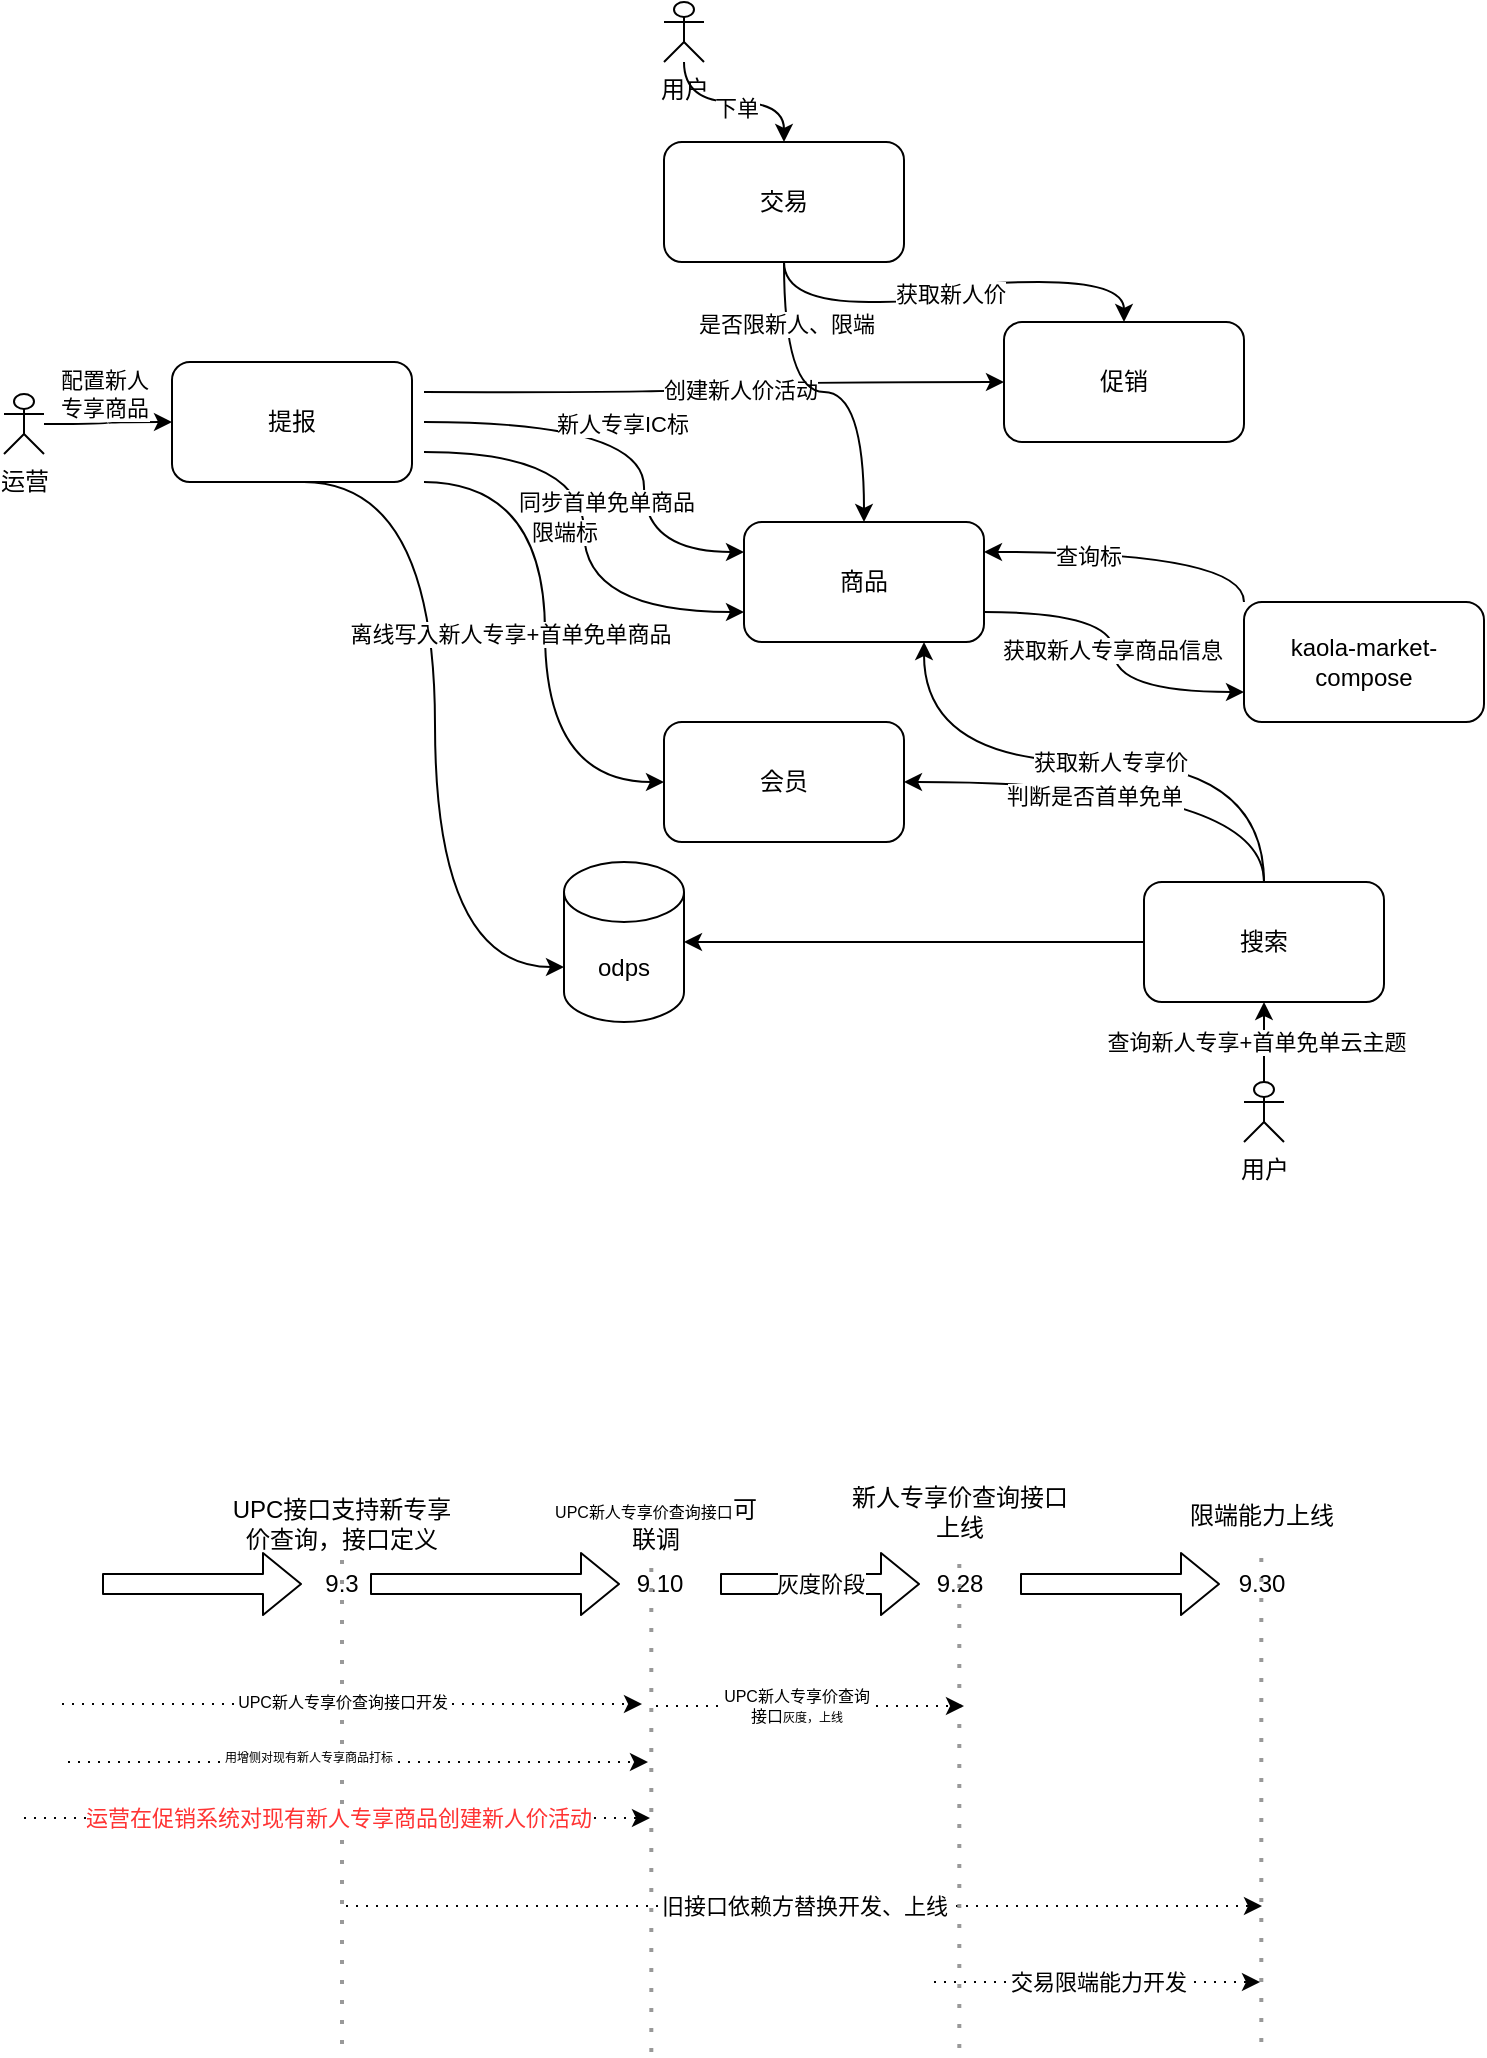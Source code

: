 <mxfile version="15.0.4" type="github">
  <diagram id="fbovoJCxLlggfaWZBKzf" name="Page-1">
    <mxGraphModel dx="1186" dy="664" grid="1" gridSize="10" guides="1" tooltips="1" connect="1" arrows="1" fold="1" page="1" pageScale="1" pageWidth="827" pageHeight="1169" math="0" shadow="0">
      <root>
        <mxCell id="0" />
        <mxCell id="1" parent="0" />
        <mxCell id="TiJZ1aAyegq1EPtF1r0u-1" style="edgeStyle=orthogonalEdgeStyle;rounded=0;orthogonalLoop=1;jettySize=auto;html=1;exitX=1;exitY=0.25;exitDx=0;exitDy=0;curved=1;" edge="1" parent="1" target="TiJZ1aAyegq1EPtF1r0u-14">
          <mxGeometry relative="1" as="geometry">
            <mxPoint x="240" y="295" as="sourcePoint" />
          </mxGeometry>
        </mxCell>
        <mxCell id="TiJZ1aAyegq1EPtF1r0u-2" value="创建新人价活动" style="edgeLabel;html=1;align=center;verticalAlign=middle;resizable=0;points=[];" vertex="1" connectable="0" parent="TiJZ1aAyegq1EPtF1r0u-1">
          <mxGeometry x="0.108" y="-4" relative="1" as="geometry">
            <mxPoint as="offset" />
          </mxGeometry>
        </mxCell>
        <mxCell id="TiJZ1aAyegq1EPtF1r0u-3" style="edgeStyle=orthogonalEdgeStyle;curved=1;rounded=0;orthogonalLoop=1;jettySize=auto;html=1;exitX=1;exitY=0.5;exitDx=0;exitDy=0;entryX=0;entryY=0.25;entryDx=0;entryDy=0;" edge="1" parent="1" target="TiJZ1aAyegq1EPtF1r0u-13">
          <mxGeometry relative="1" as="geometry">
            <mxPoint x="330" y="330" as="targetPoint" />
            <mxPoint x="240" y="310" as="sourcePoint" />
            <Array as="points">
              <mxPoint x="350" y="310" />
              <mxPoint x="350" y="375" />
            </Array>
          </mxGeometry>
        </mxCell>
        <mxCell id="TiJZ1aAyegq1EPtF1r0u-4" value="新人专享IC标" style="edgeLabel;html=1;align=center;verticalAlign=middle;resizable=0;points=[];" vertex="1" connectable="0" parent="TiJZ1aAyegq1EPtF1r0u-3">
          <mxGeometry x="-0.123" y="-1" relative="1" as="geometry">
            <mxPoint as="offset" />
          </mxGeometry>
        </mxCell>
        <mxCell id="TiJZ1aAyegq1EPtF1r0u-5" value="限端标" style="edgeStyle=orthogonalEdgeStyle;curved=1;rounded=0;orthogonalLoop=1;jettySize=auto;html=1;exitX=1;exitY=0.75;exitDx=0;exitDy=0;entryX=0;entryY=0.75;entryDx=0;entryDy=0;" edge="1" parent="1" target="TiJZ1aAyegq1EPtF1r0u-13">
          <mxGeometry y="-10" relative="1" as="geometry">
            <mxPoint x="240" y="325" as="sourcePoint" />
            <Array as="points">
              <mxPoint x="320" y="325" />
              <mxPoint x="320" y="405" />
            </Array>
            <mxPoint as="offset" />
          </mxGeometry>
        </mxCell>
        <mxCell id="TiJZ1aAyegq1EPtF1r0u-6" style="edgeStyle=orthogonalEdgeStyle;curved=1;rounded=0;orthogonalLoop=1;jettySize=auto;html=1;exitX=1;exitY=1;exitDx=0;exitDy=0;entryX=0;entryY=0.5;entryDx=0;entryDy=0;" edge="1" parent="1" target="TiJZ1aAyegq1EPtF1r0u-15">
          <mxGeometry relative="1" as="geometry">
            <mxPoint x="240" y="340" as="sourcePoint" />
          </mxGeometry>
        </mxCell>
        <mxCell id="TiJZ1aAyegq1EPtF1r0u-7" value="同步首单免单商品" style="edgeLabel;html=1;align=center;verticalAlign=middle;resizable=0;points=[];" vertex="1" connectable="0" parent="TiJZ1aAyegq1EPtF1r0u-6">
          <mxGeometry x="-0.244" relative="1" as="geometry">
            <mxPoint x="30" y="-32" as="offset" />
          </mxGeometry>
        </mxCell>
        <mxCell id="TiJZ1aAyegq1EPtF1r0u-8" style="edgeStyle=orthogonalEdgeStyle;curved=1;rounded=0;orthogonalLoop=1;jettySize=auto;html=1;exitX=0.5;exitY=1;exitDx=0;exitDy=0;entryX=0;entryY=0;entryDx=0;entryDy=52.5;entryPerimeter=0;" edge="1" parent="1" target="TiJZ1aAyegq1EPtF1r0u-19">
          <mxGeometry relative="1" as="geometry">
            <mxPoint x="180" y="340" as="sourcePoint" />
          </mxGeometry>
        </mxCell>
        <mxCell id="TiJZ1aAyegq1EPtF1r0u-9" value="离线写入新人专享+首单免单商品" style="edgeLabel;html=1;align=center;verticalAlign=middle;resizable=0;points=[];" vertex="1" connectable="0" parent="TiJZ1aAyegq1EPtF1r0u-8">
          <mxGeometry x="-0.241" y="37" relative="1" as="geometry">
            <mxPoint as="offset" />
          </mxGeometry>
        </mxCell>
        <mxCell id="TiJZ1aAyegq1EPtF1r0u-10" value="提报" style="rounded=1;whiteSpace=wrap;html=1;" vertex="1" parent="1">
          <mxGeometry x="114" y="280" width="120" height="60" as="geometry" />
        </mxCell>
        <mxCell id="TiJZ1aAyegq1EPtF1r0u-11" style="edgeStyle=orthogonalEdgeStyle;curved=1;rounded=0;orthogonalLoop=1;jettySize=auto;html=1;exitX=1;exitY=0.75;exitDx=0;exitDy=0;entryX=0;entryY=0.75;entryDx=0;entryDy=0;" edge="1" parent="1" source="TiJZ1aAyegq1EPtF1r0u-13" target="TiJZ1aAyegq1EPtF1r0u-18">
          <mxGeometry relative="1" as="geometry" />
        </mxCell>
        <mxCell id="TiJZ1aAyegq1EPtF1r0u-12" value="获取新人专享商品信息" style="edgeLabel;html=1;align=center;verticalAlign=middle;resizable=0;points=[];" vertex="1" connectable="0" parent="TiJZ1aAyegq1EPtF1r0u-11">
          <mxGeometry x="-0.018" y="-1" relative="1" as="geometry">
            <mxPoint as="offset" />
          </mxGeometry>
        </mxCell>
        <mxCell id="TiJZ1aAyegq1EPtF1r0u-13" value="商品" style="rounded=1;whiteSpace=wrap;html=1;" vertex="1" parent="1">
          <mxGeometry x="400" y="360" width="120" height="60" as="geometry" />
        </mxCell>
        <mxCell id="TiJZ1aAyegq1EPtF1r0u-14" value="促销" style="rounded=1;whiteSpace=wrap;html=1;" vertex="1" parent="1">
          <mxGeometry x="530" y="260" width="120" height="60" as="geometry" />
        </mxCell>
        <mxCell id="TiJZ1aAyegq1EPtF1r0u-15" value="会员" style="rounded=1;whiteSpace=wrap;html=1;" vertex="1" parent="1">
          <mxGeometry x="360" y="460" width="120" height="60" as="geometry" />
        </mxCell>
        <mxCell id="TiJZ1aAyegq1EPtF1r0u-16" style="edgeStyle=orthogonalEdgeStyle;curved=1;rounded=0;orthogonalLoop=1;jettySize=auto;html=1;exitX=0;exitY=0;exitDx=0;exitDy=0;entryX=1;entryY=0.25;entryDx=0;entryDy=0;" edge="1" parent="1" source="TiJZ1aAyegq1EPtF1r0u-18" target="TiJZ1aAyegq1EPtF1r0u-13">
          <mxGeometry relative="1" as="geometry" />
        </mxCell>
        <mxCell id="TiJZ1aAyegq1EPtF1r0u-17" value="查询标" style="edgeLabel;html=1;align=center;verticalAlign=middle;resizable=0;points=[];" vertex="1" connectable="0" parent="TiJZ1aAyegq1EPtF1r0u-16">
          <mxGeometry x="0.326" y="2" relative="1" as="geometry">
            <mxPoint as="offset" />
          </mxGeometry>
        </mxCell>
        <mxCell id="TiJZ1aAyegq1EPtF1r0u-18" value="kaola-market-compose" style="rounded=1;whiteSpace=wrap;html=1;" vertex="1" parent="1">
          <mxGeometry x="650" y="400" width="120" height="60" as="geometry" />
        </mxCell>
        <mxCell id="TiJZ1aAyegq1EPtF1r0u-19" value="odps" style="shape=cylinder3;whiteSpace=wrap;html=1;boundedLbl=1;backgroundOutline=1;size=15;" vertex="1" parent="1">
          <mxGeometry x="310" y="530" width="60" height="80" as="geometry" />
        </mxCell>
        <mxCell id="TiJZ1aAyegq1EPtF1r0u-20" style="edgeStyle=orthogonalEdgeStyle;curved=1;rounded=0;orthogonalLoop=1;jettySize=auto;html=1;exitX=0;exitY=0.5;exitDx=0;exitDy=0;" edge="1" parent="1" source="TiJZ1aAyegq1EPtF1r0u-25" target="TiJZ1aAyegq1EPtF1r0u-19">
          <mxGeometry relative="1" as="geometry" />
        </mxCell>
        <mxCell id="TiJZ1aAyegq1EPtF1r0u-21" style="edgeStyle=orthogonalEdgeStyle;curved=1;rounded=0;orthogonalLoop=1;jettySize=auto;html=1;exitX=0.5;exitY=0;exitDx=0;exitDy=0;entryX=1;entryY=0.5;entryDx=0;entryDy=0;" edge="1" parent="1" source="TiJZ1aAyegq1EPtF1r0u-25" target="TiJZ1aAyegq1EPtF1r0u-15">
          <mxGeometry relative="1" as="geometry" />
        </mxCell>
        <mxCell id="TiJZ1aAyegq1EPtF1r0u-22" value="判断是否首单免单" style="edgeLabel;html=1;align=center;verticalAlign=middle;resizable=0;points=[];" vertex="1" connectable="0" parent="TiJZ1aAyegq1EPtF1r0u-21">
          <mxGeometry x="0.174" y="7" relative="1" as="geometry">
            <mxPoint as="offset" />
          </mxGeometry>
        </mxCell>
        <mxCell id="TiJZ1aAyegq1EPtF1r0u-23" style="edgeStyle=orthogonalEdgeStyle;curved=1;rounded=0;orthogonalLoop=1;jettySize=auto;html=1;exitX=0.5;exitY=0;exitDx=0;exitDy=0;entryX=0.75;entryY=1;entryDx=0;entryDy=0;" edge="1" parent="1" source="TiJZ1aAyegq1EPtF1r0u-25" target="TiJZ1aAyegq1EPtF1r0u-13">
          <mxGeometry relative="1" as="geometry" />
        </mxCell>
        <mxCell id="TiJZ1aAyegq1EPtF1r0u-24" value="获取新人专享价" style="edgeLabel;html=1;align=center;verticalAlign=middle;resizable=0;points=[];" vertex="1" connectable="0" parent="TiJZ1aAyegq1EPtF1r0u-23">
          <mxGeometry x="-0.055" relative="1" as="geometry">
            <mxPoint as="offset" />
          </mxGeometry>
        </mxCell>
        <mxCell id="TiJZ1aAyegq1EPtF1r0u-25" value="搜索" style="rounded=1;whiteSpace=wrap;html=1;" vertex="1" parent="1">
          <mxGeometry x="600" y="540" width="120" height="60" as="geometry" />
        </mxCell>
        <mxCell id="TiJZ1aAyegq1EPtF1r0u-26" style="edgeStyle=orthogonalEdgeStyle;curved=1;rounded=0;orthogonalLoop=1;jettySize=auto;html=1;exitX=0.5;exitY=1;exitDx=0;exitDy=0;entryX=0.5;entryY=0;entryDx=0;entryDy=0;" edge="1" parent="1" source="TiJZ1aAyegq1EPtF1r0u-30" target="TiJZ1aAyegq1EPtF1r0u-14">
          <mxGeometry relative="1" as="geometry" />
        </mxCell>
        <mxCell id="TiJZ1aAyegq1EPtF1r0u-27" value="获取新人价" style="edgeLabel;html=1;align=center;verticalAlign=middle;resizable=0;points=[];" vertex="1" connectable="0" parent="TiJZ1aAyegq1EPtF1r0u-26">
          <mxGeometry x="-0.009" y="2" relative="1" as="geometry">
            <mxPoint as="offset" />
          </mxGeometry>
        </mxCell>
        <mxCell id="TiJZ1aAyegq1EPtF1r0u-28" style="edgeStyle=orthogonalEdgeStyle;curved=1;rounded=0;orthogonalLoop=1;jettySize=auto;html=1;exitX=0.5;exitY=1;exitDx=0;exitDy=0;" edge="1" parent="1" source="TiJZ1aAyegq1EPtF1r0u-30" target="TiJZ1aAyegq1EPtF1r0u-13">
          <mxGeometry relative="1" as="geometry">
            <Array as="points">
              <mxPoint x="420" y="295" />
              <mxPoint x="460" y="295" />
            </Array>
          </mxGeometry>
        </mxCell>
        <mxCell id="TiJZ1aAyegq1EPtF1r0u-29" value="是否限新人、限端" style="edgeLabel;html=1;align=center;verticalAlign=middle;resizable=0;points=[];" vertex="1" connectable="0" parent="TiJZ1aAyegq1EPtF1r0u-28">
          <mxGeometry x="-0.635" y="1" relative="1" as="geometry">
            <mxPoint as="offset" />
          </mxGeometry>
        </mxCell>
        <mxCell id="TiJZ1aAyegq1EPtF1r0u-30" value="交易" style="rounded=1;whiteSpace=wrap;html=1;" vertex="1" parent="1">
          <mxGeometry x="360" y="170" width="120" height="60" as="geometry" />
        </mxCell>
        <mxCell id="TiJZ1aAyegq1EPtF1r0u-31" style="edgeStyle=orthogonalEdgeStyle;curved=1;rounded=0;orthogonalLoop=1;jettySize=auto;html=1;entryX=0;entryY=0.5;entryDx=0;entryDy=0;" edge="1" parent="1" source="TiJZ1aAyegq1EPtF1r0u-33" target="TiJZ1aAyegq1EPtF1r0u-10">
          <mxGeometry relative="1" as="geometry" />
        </mxCell>
        <mxCell id="TiJZ1aAyegq1EPtF1r0u-32" value="配置新人&lt;br&gt;专享商品" style="edgeLabel;html=1;align=center;verticalAlign=middle;resizable=0;points=[];" vertex="1" connectable="0" parent="TiJZ1aAyegq1EPtF1r0u-31">
          <mxGeometry x="-0.2" relative="1" as="geometry">
            <mxPoint x="4" y="-15" as="offset" />
          </mxGeometry>
        </mxCell>
        <mxCell id="TiJZ1aAyegq1EPtF1r0u-33" value="运营" style="shape=umlActor;verticalLabelPosition=bottom;verticalAlign=top;html=1;outlineConnect=0;" vertex="1" parent="1">
          <mxGeometry x="30" y="296" width="20" height="30" as="geometry" />
        </mxCell>
        <mxCell id="TiJZ1aAyegq1EPtF1r0u-34" style="edgeStyle=orthogonalEdgeStyle;curved=1;rounded=0;orthogonalLoop=1;jettySize=auto;html=1;entryX=0.5;entryY=0;entryDx=0;entryDy=0;" edge="1" parent="1" source="TiJZ1aAyegq1EPtF1r0u-36" target="TiJZ1aAyegq1EPtF1r0u-30">
          <mxGeometry relative="1" as="geometry" />
        </mxCell>
        <mxCell id="TiJZ1aAyegq1EPtF1r0u-35" value="下单" style="edgeLabel;html=1;align=center;verticalAlign=middle;resizable=0;points=[];" vertex="1" connectable="0" parent="TiJZ1aAyegq1EPtF1r0u-34">
          <mxGeometry x="0.025" y="-3" relative="1" as="geometry">
            <mxPoint as="offset" />
          </mxGeometry>
        </mxCell>
        <mxCell id="TiJZ1aAyegq1EPtF1r0u-36" value="用户" style="shape=umlActor;verticalLabelPosition=bottom;verticalAlign=top;html=1;outlineConnect=0;" vertex="1" parent="1">
          <mxGeometry x="360" y="100" width="20" height="30" as="geometry" />
        </mxCell>
        <mxCell id="TiJZ1aAyegq1EPtF1r0u-37" style="edgeStyle=orthogonalEdgeStyle;curved=1;rounded=0;orthogonalLoop=1;jettySize=auto;html=1;entryX=0.5;entryY=1;entryDx=0;entryDy=0;" edge="1" parent="1" source="TiJZ1aAyegq1EPtF1r0u-39" target="TiJZ1aAyegq1EPtF1r0u-25">
          <mxGeometry relative="1" as="geometry">
            <mxPoint x="660" y="610" as="targetPoint" />
          </mxGeometry>
        </mxCell>
        <mxCell id="TiJZ1aAyegq1EPtF1r0u-38" value="查询新人专享+首单免单云主题" style="edgeLabel;html=1;align=center;verticalAlign=middle;resizable=0;points=[];" vertex="1" connectable="0" parent="TiJZ1aAyegq1EPtF1r0u-37">
          <mxGeometry y="4" relative="1" as="geometry">
            <mxPoint as="offset" />
          </mxGeometry>
        </mxCell>
        <mxCell id="TiJZ1aAyegq1EPtF1r0u-39" value="用户" style="shape=umlActor;verticalLabelPosition=bottom;verticalAlign=top;html=1;outlineConnect=0;" vertex="1" parent="1">
          <mxGeometry x="650" y="640" width="20" height="30" as="geometry" />
        </mxCell>
        <mxCell id="TiJZ1aAyegq1EPtF1r0u-40" value="" style="endArrow=classic;html=1;shape=flexArrow;" edge="1" parent="1">
          <mxGeometry relative="1" as="geometry">
            <mxPoint x="213" y="891" as="sourcePoint" />
            <mxPoint x="338" y="891" as="targetPoint" />
          </mxGeometry>
        </mxCell>
        <mxCell id="TiJZ1aAyegq1EPtF1r0u-41" value="" style="endArrow=classic;html=1;shape=flexArrow;" edge="1" parent="1">
          <mxGeometry relative="1" as="geometry">
            <mxPoint x="388" y="891" as="sourcePoint" />
            <mxPoint x="488" y="891" as="targetPoint" />
          </mxGeometry>
        </mxCell>
        <mxCell id="TiJZ1aAyegq1EPtF1r0u-42" value="灰度阶段" style="edgeLabel;resizable=0;html=1;align=center;verticalAlign=middle;" connectable="0" vertex="1" parent="TiJZ1aAyegq1EPtF1r0u-41">
          <mxGeometry relative="1" as="geometry" />
        </mxCell>
        <mxCell id="TiJZ1aAyegq1EPtF1r0u-43" value="9.10" style="text;html=1;strokeColor=none;fillColor=none;align=center;verticalAlign=middle;whiteSpace=wrap;rounded=0;" vertex="1" parent="1">
          <mxGeometry x="338" y="881" width="40" height="20" as="geometry" />
        </mxCell>
        <mxCell id="TiJZ1aAyegq1EPtF1r0u-44" value="9.28" style="text;html=1;strokeColor=none;fillColor=none;align=center;verticalAlign=middle;whiteSpace=wrap;rounded=0;" vertex="1" parent="1">
          <mxGeometry x="488" y="881" width="40" height="20" as="geometry" />
        </mxCell>
        <mxCell id="TiJZ1aAyegq1EPtF1r0u-45" value="" style="endArrow=classic;html=1;shape=flexArrow;" edge="1" parent="1">
          <mxGeometry relative="1" as="geometry">
            <mxPoint x="538" y="891" as="sourcePoint" />
            <mxPoint x="638" y="891" as="targetPoint" />
          </mxGeometry>
        </mxCell>
        <mxCell id="TiJZ1aAyegq1EPtF1r0u-46" value="9.30" style="text;html=1;strokeColor=none;fillColor=none;align=center;verticalAlign=middle;whiteSpace=wrap;rounded=0;" vertex="1" parent="1">
          <mxGeometry x="639" y="881" width="40" height="20" as="geometry" />
        </mxCell>
        <mxCell id="TiJZ1aAyegq1EPtF1r0u-47" value="" style="endArrow=classic;html=1;shape=flexArrow;" edge="1" parent="1">
          <mxGeometry relative="1" as="geometry">
            <mxPoint x="79" y="891" as="sourcePoint" />
            <mxPoint x="179" y="891" as="targetPoint" />
          </mxGeometry>
        </mxCell>
        <mxCell id="TiJZ1aAyegq1EPtF1r0u-48" value="9.3" style="text;html=1;strokeColor=none;fillColor=none;align=center;verticalAlign=middle;whiteSpace=wrap;rounded=0;" vertex="1" parent="1">
          <mxGeometry x="179" y="881" width="40" height="20" as="geometry" />
        </mxCell>
        <mxCell id="TiJZ1aAyegq1EPtF1r0u-49" value="" style="endArrow=none;dashed=1;html=1;dashPattern=1 4;strokeWidth=2;strokeColor=#999999;" edge="1" parent="1">
          <mxGeometry width="50" height="50" relative="1" as="geometry">
            <mxPoint x="199" y="1121" as="sourcePoint" />
            <mxPoint x="199" y="871" as="targetPoint" />
          </mxGeometry>
        </mxCell>
        <mxCell id="TiJZ1aAyegq1EPtF1r0u-50" value="UPC接口支持新专享价查询，接口定义" style="text;html=1;strokeColor=none;fillColor=none;align=center;verticalAlign=middle;whiteSpace=wrap;rounded=0;" vertex="1" parent="1">
          <mxGeometry x="139" y="851" width="120" height="20" as="geometry" />
        </mxCell>
        <mxCell id="TiJZ1aAyegq1EPtF1r0u-51" value="&lt;span style=&quot;font-size: 8px ; background-color: rgb(255 , 255 , 255)&quot;&gt;UPC新人专享价查询接口&lt;/span&gt;可联调" style="text;html=1;strokeColor=none;fillColor=none;align=center;verticalAlign=middle;whiteSpace=wrap;rounded=0;" vertex="1" parent="1">
          <mxGeometry x="301" y="851" width="110" height="20" as="geometry" />
        </mxCell>
        <mxCell id="TiJZ1aAyegq1EPtF1r0u-52" value="" style="endArrow=none;dashed=1;html=1;dashPattern=1 4;strokeWidth=2;strokeColor=#999999;" edge="1" parent="1">
          <mxGeometry width="50" height="50" relative="1" as="geometry">
            <mxPoint x="353.66" y="1125" as="sourcePoint" />
            <mxPoint x="353.66" y="875" as="targetPoint" />
          </mxGeometry>
        </mxCell>
        <mxCell id="TiJZ1aAyegq1EPtF1r0u-53" value="" style="endArrow=classic;html=1;dashed=1;dashPattern=1 4;strokeColor=#030303;" edge="1" parent="1">
          <mxGeometry relative="1" as="geometry">
            <mxPoint x="59" y="951" as="sourcePoint" />
            <mxPoint x="349" y="951" as="targetPoint" />
          </mxGeometry>
        </mxCell>
        <mxCell id="TiJZ1aAyegq1EPtF1r0u-54" value="&lt;font style=&quot;font-size: 8px&quot;&gt;UPC新人专享价查询接口开发&lt;/font&gt;" style="edgeLabel;resizable=0;html=1;align=center;verticalAlign=middle;fontSize=6;" connectable="0" vertex="1" parent="TiJZ1aAyegq1EPtF1r0u-53">
          <mxGeometry relative="1" as="geometry">
            <mxPoint x="-5" y="-1" as="offset" />
          </mxGeometry>
        </mxCell>
        <mxCell id="TiJZ1aAyegq1EPtF1r0u-55" value="" style="endArrow=classic;html=1;dashed=1;dashPattern=1 4;strokeColor=#030303;" edge="1" parent="1">
          <mxGeometry relative="1" as="geometry">
            <mxPoint x="62" y="980" as="sourcePoint" />
            <mxPoint x="352" y="980" as="targetPoint" />
          </mxGeometry>
        </mxCell>
        <mxCell id="TiJZ1aAyegq1EPtF1r0u-56" value="用增侧对现有新人专享商品打标" style="edgeLabel;html=1;align=center;verticalAlign=middle;resizable=0;points=[];fontSize=6;" vertex="1" connectable="0" parent="TiJZ1aAyegq1EPtF1r0u-55">
          <mxGeometry x="-0.384" y="3" relative="1" as="geometry">
            <mxPoint x="30" y="1" as="offset" />
          </mxGeometry>
        </mxCell>
        <mxCell id="TiJZ1aAyegq1EPtF1r0u-57" value="" style="endArrow=classic;html=1;dashed=1;dashPattern=1 4;fontSize=6;strokeColor=#030303;" edge="1" parent="1">
          <mxGeometry relative="1" as="geometry">
            <mxPoint x="40" y="1008" as="sourcePoint" />
            <mxPoint x="353" y="1008" as="targetPoint" />
          </mxGeometry>
        </mxCell>
        <mxCell id="TiJZ1aAyegq1EPtF1r0u-58" value="&lt;font color=&quot;#ff3333&quot;&gt;运营在促销系统对现有新人专享商品创建新人价活动&lt;/font&gt;" style="edgeLabel;resizable=0;html=1;align=center;verticalAlign=middle;" connectable="0" vertex="1" parent="TiJZ1aAyegq1EPtF1r0u-57">
          <mxGeometry relative="1" as="geometry">
            <mxPoint as="offset" />
          </mxGeometry>
        </mxCell>
        <mxCell id="TiJZ1aAyegq1EPtF1r0u-59" value="" style="endArrow=classic;html=1;dashed=1;dashPattern=1 4;fontSize=6;strokeColor=#030303;" edge="1" parent="1">
          <mxGeometry relative="1" as="geometry">
            <mxPoint x="201" y="1052" as="sourcePoint" />
            <mxPoint x="659" y="1052" as="targetPoint" />
          </mxGeometry>
        </mxCell>
        <mxCell id="TiJZ1aAyegq1EPtF1r0u-60" value="旧接口依赖方替换开发、上线" style="edgeLabel;resizable=0;html=1;align=center;verticalAlign=middle;" connectable="0" vertex="1" parent="TiJZ1aAyegq1EPtF1r0u-59">
          <mxGeometry relative="1" as="geometry" />
        </mxCell>
        <mxCell id="TiJZ1aAyegq1EPtF1r0u-61" value="" style="endArrow=none;dashed=1;html=1;dashPattern=1 4;strokeWidth=2;strokeColor=#999999;" edge="1" parent="1">
          <mxGeometry width="50" height="50" relative="1" as="geometry">
            <mxPoint x="507.66" y="1123" as="sourcePoint" />
            <mxPoint x="507.66" y="873" as="targetPoint" />
          </mxGeometry>
        </mxCell>
        <mxCell id="TiJZ1aAyegq1EPtF1r0u-62" value="限端能力上线" style="text;html=1;strokeColor=none;fillColor=none;align=center;verticalAlign=middle;whiteSpace=wrap;rounded=0;" vertex="1" parent="1">
          <mxGeometry x="604" y="847" width="110" height="20" as="geometry" />
        </mxCell>
        <mxCell id="TiJZ1aAyegq1EPtF1r0u-63" value="" style="endArrow=none;dashed=1;html=1;dashPattern=1 4;strokeWidth=2;strokeColor=#999999;" edge="1" parent="1">
          <mxGeometry width="50" height="50" relative="1" as="geometry">
            <mxPoint x="658.66" y="1120" as="sourcePoint" />
            <mxPoint x="658.66" y="870" as="targetPoint" />
          </mxGeometry>
        </mxCell>
        <mxCell id="TiJZ1aAyegq1EPtF1r0u-64" value="" style="endArrow=classic;html=1;dashed=1;dashPattern=1 4;fontSize=6;strokeColor=#030303;" edge="1" parent="1">
          <mxGeometry relative="1" as="geometry">
            <mxPoint x="495" y="1090" as="sourcePoint" />
            <mxPoint x="658" y="1090" as="targetPoint" />
          </mxGeometry>
        </mxCell>
        <mxCell id="TiJZ1aAyegq1EPtF1r0u-65" value="交易限端能力开发" style="edgeLabel;resizable=0;html=1;align=center;verticalAlign=middle;" connectable="0" vertex="1" parent="TiJZ1aAyegq1EPtF1r0u-64">
          <mxGeometry relative="1" as="geometry" />
        </mxCell>
        <mxCell id="TiJZ1aAyegq1EPtF1r0u-66" value="" style="endArrow=classic;html=1;dashed=1;dashPattern=1 4;fontSize=6;strokeColor=#030303;" edge="1" parent="1">
          <mxGeometry relative="1" as="geometry">
            <mxPoint x="356" y="952" as="sourcePoint" />
            <mxPoint x="510" y="952" as="targetPoint" />
          </mxGeometry>
        </mxCell>
        <mxCell id="TiJZ1aAyegq1EPtF1r0u-67" value="&lt;span style=&quot;font-size: 8px&quot;&gt;UPC新人专享价查询&lt;br&gt;接口&lt;/span&gt;灰度，上线" style="edgeLabel;html=1;align=center;verticalAlign=middle;resizable=0;points=[];fontSize=6;" vertex="1" connectable="0" parent="TiJZ1aAyegq1EPtF1r0u-66">
          <mxGeometry x="0.034" y="-3" relative="1" as="geometry">
            <mxPoint x="-10" y="-3" as="offset" />
          </mxGeometry>
        </mxCell>
        <mxCell id="TiJZ1aAyegq1EPtF1r0u-68" value="新人专享价查询接口上线" style="text;html=1;strokeColor=none;fillColor=none;align=center;verticalAlign=middle;whiteSpace=wrap;rounded=0;" vertex="1" parent="1">
          <mxGeometry x="453" y="845" width="110" height="20" as="geometry" />
        </mxCell>
      </root>
    </mxGraphModel>
  </diagram>
</mxfile>

